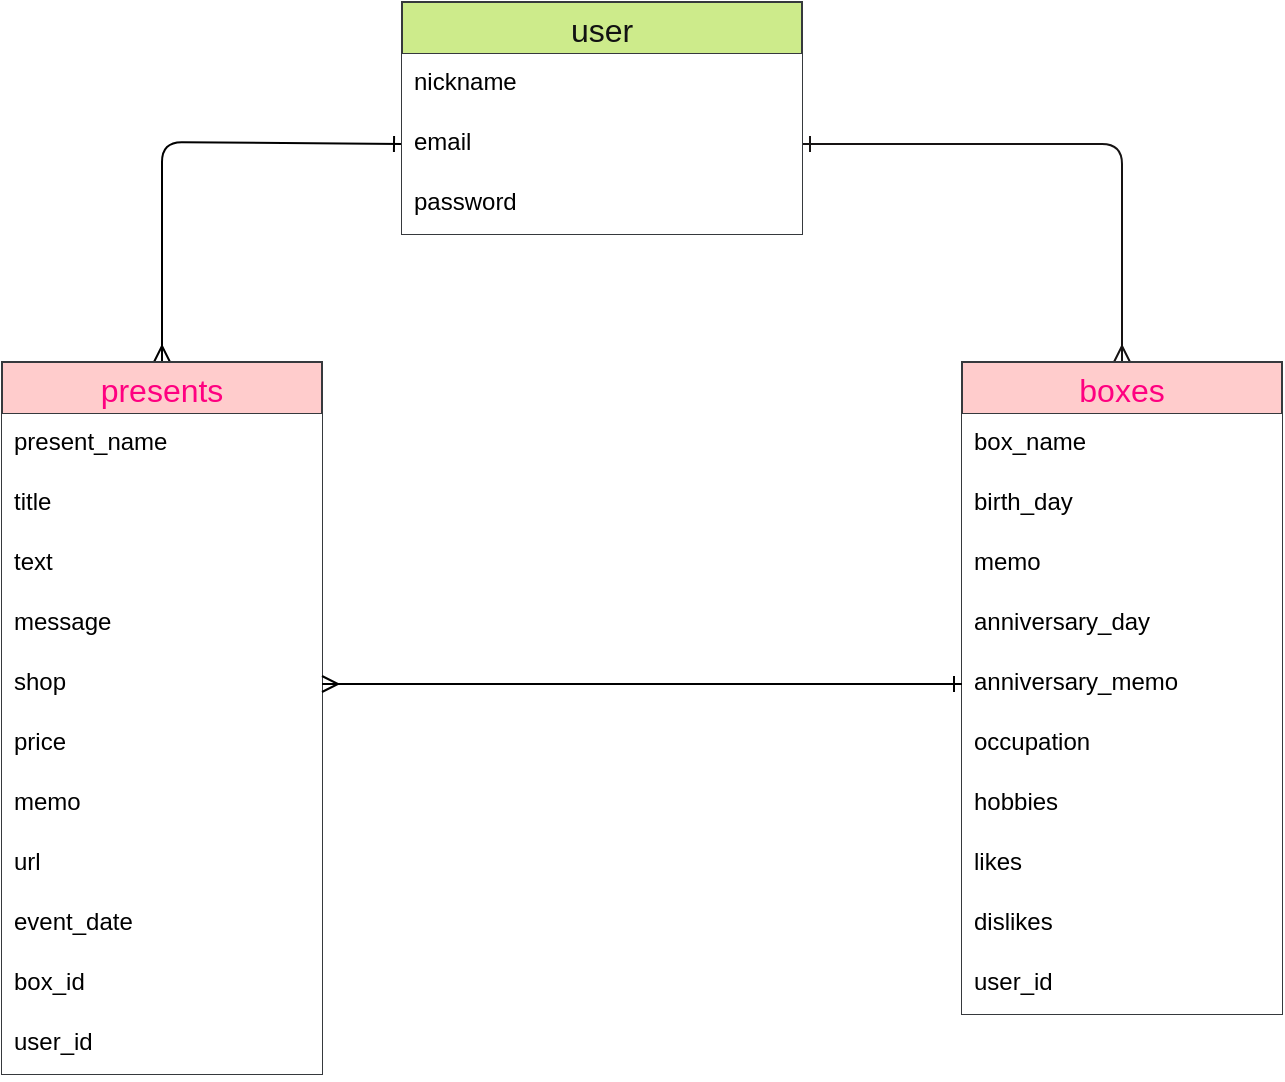 <mxfile>
    <diagram id="ubILFl2GkyTlnsLRJ46Y" name="ページ1">
        <mxGraphModel dx="630" dy="647" grid="0" gridSize="10" guides="1" tooltips="1" connect="1" arrows="1" fold="1" page="1" pageScale="1" pageWidth="827" pageHeight="1169" background="#ffffff" math="0" shadow="0">
            <root>
                <mxCell id="0"/>
                <mxCell id="1" parent="0"/>
                <mxCell id="48" style="edgeStyle=none;html=1;exitX=0.5;exitY=0;exitDx=0;exitDy=0;entryX=0;entryY=0.5;entryDx=0;entryDy=0;fontSize=16;fontColor=#030303;startArrow=ERmany;startFill=0;endArrow=ERone;endFill=0;strokeColor=#000000;" parent="1" source="6" target="36" edge="1">
                    <mxGeometry relative="1" as="geometry">
                        <Array as="points">
                            <mxPoint x="174" y="200"/>
                        </Array>
                    </mxGeometry>
                </mxCell>
                <mxCell id="6" value="presents" style="swimlane;fontStyle=0;childLayout=stackLayout;horizontal=1;startSize=26;horizontalStack=0;resizeParent=1;resizeParentMax=0;resizeLast=0;collapsible=1;marginBottom=0;align=center;fontSize=16;labelBorderColor=none;fillColor=#ffcccc;strokeColor=#36393d;rounded=0;labelBackgroundColor=none;fontColor=#FF0080;strokeWidth=1;" parent="1" vertex="1">
                    <mxGeometry x="94" y="310" width="160" height="356" as="geometry"/>
                </mxCell>
                <mxCell id="7" value="present_name" style="text;strokeColor=none;fillColor=#FFFFFF;spacingLeft=4;spacingRight=4;overflow=hidden;rotatable=0;points=[[0,0.5],[1,0.5]];portConstraint=eastwest;fontSize=12;labelBackgroundColor=none;fontColor=#000000;" parent="6" vertex="1">
                    <mxGeometry y="26" width="160" height="30" as="geometry"/>
                </mxCell>
                <mxCell id="15" value="title" style="text;strokeColor=none;fillColor=#FFFFFF;spacingLeft=4;spacingRight=4;overflow=hidden;rotatable=0;points=[[0,0.5],[1,0.5]];portConstraint=eastwest;fontSize=12;fontColor=#000000;labelBackgroundColor=none;" parent="6" vertex="1">
                    <mxGeometry y="56" width="160" height="30" as="geometry"/>
                </mxCell>
                <mxCell id="14" value="text" style="text;strokeColor=none;fillColor=#FFFFFF;spacingLeft=4;spacingRight=4;overflow=hidden;rotatable=0;points=[[0,0.5],[1,0.5]];portConstraint=eastwest;fontSize=12;fontColor=#000000;labelBackgroundColor=none;" parent="6" vertex="1">
                    <mxGeometry y="86" width="160" height="30" as="geometry"/>
                </mxCell>
                <mxCell id="13" value="message" style="text;strokeColor=none;fillColor=#FFFFFF;spacingLeft=4;spacingRight=4;overflow=hidden;rotatable=0;points=[[0,0.5],[1,0.5]];portConstraint=eastwest;fontSize=12;fontColor=#000000;labelBackgroundColor=none;" parent="6" vertex="1">
                    <mxGeometry y="116" width="160" height="30" as="geometry"/>
                </mxCell>
                <mxCell id="12" value="shop" style="text;strokeColor=none;fillColor=#FFFFFF;spacingLeft=4;spacingRight=4;overflow=hidden;rotatable=0;points=[[0,0.5],[1,0.5]];portConstraint=eastwest;fontSize=12;fontColor=#000000;labelBackgroundColor=none;" parent="6" vertex="1">
                    <mxGeometry y="146" width="160" height="30" as="geometry"/>
                </mxCell>
                <mxCell id="11" value="price" style="text;strokeColor=none;fillColor=#FFFFFF;spacingLeft=4;spacingRight=4;overflow=hidden;rotatable=0;points=[[0,0.5],[1,0.5]];portConstraint=eastwest;fontSize=12;fontColor=#000000;labelBackgroundColor=none;" parent="6" vertex="1">
                    <mxGeometry y="176" width="160" height="30" as="geometry"/>
                </mxCell>
                <mxCell id="10" value="memo" style="text;strokeColor=none;fillColor=#FFFFFF;spacingLeft=4;spacingRight=4;overflow=hidden;rotatable=0;points=[[0,0.5],[1,0.5]];portConstraint=eastwest;fontSize=12;fontColor=#000000;labelBackgroundColor=none;" parent="6" vertex="1">
                    <mxGeometry y="206" width="160" height="30" as="geometry"/>
                </mxCell>
                <mxCell id="18" value="url" style="text;strokeColor=none;fillColor=#FFFFFF;spacingLeft=4;spacingRight=4;overflow=hidden;rotatable=0;points=[[0,0.5],[1,0.5]];portConstraint=eastwest;fontSize=12;fontColor=#000000;labelBackgroundColor=none;" parent="6" vertex="1">
                    <mxGeometry y="236" width="160" height="30" as="geometry"/>
                </mxCell>
                <mxCell id="17" value="event_date" style="text;strokeColor=none;fillColor=#FFFFFF;spacingLeft=4;spacingRight=4;overflow=hidden;rotatable=0;points=[[0,0.5],[1,0.5]];portConstraint=eastwest;fontSize=12;fontColor=#000000;labelBackgroundColor=none;" parent="6" vertex="1">
                    <mxGeometry y="266" width="160" height="30" as="geometry"/>
                </mxCell>
                <mxCell id="31" value="box_id" style="text;strokeColor=none;fillColor=#FFFFFF;spacingLeft=4;spacingRight=4;overflow=hidden;rotatable=0;points=[[0,0.5],[1,0.5]];portConstraint=eastwest;fontSize=12;fontColor=#000000;labelBackgroundColor=none;" parent="6" vertex="1">
                    <mxGeometry y="296" width="160" height="30" as="geometry"/>
                </mxCell>
                <mxCell id="33" value="user_id" style="text;strokeColor=none;fillColor=#FFFFFF;spacingLeft=4;spacingRight=4;overflow=hidden;rotatable=0;points=[[0,0.5],[1,0.5]];portConstraint=eastwest;fontSize=12;fontColor=#000000;labelBackgroundColor=none;rounded=0;" parent="6" vertex="1">
                    <mxGeometry y="326" width="160" height="30" as="geometry"/>
                </mxCell>
                <mxCell id="47" style="edgeStyle=none;html=1;exitX=0.5;exitY=0;exitDx=0;exitDy=0;fontSize=16;fontColor=#030303;startArrow=ERmany;startFill=0;endArrow=ERone;endFill=0;entryX=1;entryY=0.5;entryDx=0;entryDy=0;strokeColor=#161313;" parent="1" source="19" target="36" edge="1">
                    <mxGeometry relative="1" as="geometry">
                        <mxPoint x="584" y="190" as="targetPoint"/>
                        <Array as="points">
                            <mxPoint x="654" y="201"/>
                        </Array>
                    </mxGeometry>
                </mxCell>
                <mxCell id="19" value="boxes" style="swimlane;fontStyle=0;childLayout=stackLayout;horizontal=1;startSize=26;horizontalStack=0;resizeParent=1;resizeParentMax=0;resizeLast=0;collapsible=1;marginBottom=0;align=center;fontSize=16;labelBorderColor=none;fillColor=#ffcccc;strokeColor=#36393d;rounded=0;labelBackgroundColor=none;fontColor=#FF0080;" parent="1" vertex="1">
                    <mxGeometry x="574" y="310" width="160" height="326" as="geometry"/>
                </mxCell>
                <mxCell id="21" value="box_name" style="text;strokeColor=none;fillColor=#FFFFFF;spacingLeft=4;spacingRight=4;overflow=hidden;rotatable=0;points=[[0,0.5],[1,0.5]];portConstraint=eastwest;fontSize=12;fontColor=#000000;" parent="19" vertex="1">
                    <mxGeometry y="26" width="160" height="30" as="geometry"/>
                </mxCell>
                <mxCell id="22" value="birth_day" style="text;strokeColor=none;fillColor=#FFFFFF;spacingLeft=4;spacingRight=4;overflow=hidden;rotatable=0;points=[[0,0.5],[1,0.5]];portConstraint=eastwest;fontSize=12;fontColor=#000000;" parent="19" vertex="1">
                    <mxGeometry y="56" width="160" height="30" as="geometry"/>
                </mxCell>
                <mxCell id="23" value="memo" style="text;strokeColor=none;fillColor=#FFFFFF;spacingLeft=4;spacingRight=4;overflow=hidden;rotatable=0;points=[[0,0.5],[1,0.5]];portConstraint=eastwest;fontSize=12;fontColor=#000000;" parent="19" vertex="1">
                    <mxGeometry y="86" width="160" height="30" as="geometry"/>
                </mxCell>
                <mxCell id="24" value="anniversary_day" style="text;strokeColor=none;fillColor=#FFFFFF;spacingLeft=4;spacingRight=4;overflow=hidden;rotatable=0;points=[[0,0.5],[1,0.5]];portConstraint=eastwest;fontSize=12;fontColor=#000000;" parent="19" vertex="1">
                    <mxGeometry y="116" width="160" height="30" as="geometry"/>
                </mxCell>
                <mxCell id="25" value="anniversary_memo" style="text;strokeColor=none;fillColor=#FFFFFF;spacingLeft=4;spacingRight=4;overflow=hidden;rotatable=0;points=[[0,0.5],[1,0.5]];portConstraint=eastwest;fontSize=12;fontColor=#000000;" parent="19" vertex="1">
                    <mxGeometry y="146" width="160" height="30" as="geometry"/>
                </mxCell>
                <mxCell id="26" value="occupation" style="text;strokeColor=none;fillColor=#FFFFFF;spacingLeft=4;spacingRight=4;overflow=hidden;rotatable=0;points=[[0,0.5],[1,0.5]];portConstraint=eastwest;fontSize=12;fontColor=#000000;" parent="19" vertex="1">
                    <mxGeometry y="176" width="160" height="30" as="geometry"/>
                </mxCell>
                <mxCell id="27" value="hobbies" style="text;strokeColor=none;fillColor=#FFFFFF;spacingLeft=4;spacingRight=4;overflow=hidden;rotatable=0;points=[[0,0.5],[1,0.5]];portConstraint=eastwest;fontSize=12;fontColor=#000000;" parent="19" vertex="1">
                    <mxGeometry y="206" width="160" height="30" as="geometry"/>
                </mxCell>
                <mxCell id="28" value="likes" style="text;strokeColor=none;fillColor=#FFFFFF;spacingLeft=4;spacingRight=4;overflow=hidden;rotatable=0;points=[[0,0.5],[1,0.5]];portConstraint=eastwest;fontSize=12;fontColor=#000000;" parent="19" vertex="1">
                    <mxGeometry y="236" width="160" height="30" as="geometry"/>
                </mxCell>
                <mxCell id="30" value="dislikes" style="text;strokeColor=none;fillColor=#FFFFFF;spacingLeft=4;spacingRight=4;overflow=hidden;rotatable=0;points=[[0,0.5],[1,0.5]];portConstraint=eastwest;fontSize=12;fontColor=#000000;" parent="19" vertex="1">
                    <mxGeometry y="266" width="160" height="30" as="geometry"/>
                </mxCell>
                <mxCell id="32" value="user_id" style="text;strokeColor=none;fillColor=#FFFFFF;spacingLeft=4;spacingRight=4;overflow=hidden;rotatable=0;points=[[0,0.5],[1,0.5]];portConstraint=eastwest;fontSize=12;fontColor=#000000;" parent="19" vertex="1">
                    <mxGeometry y="296" width="160" height="30" as="geometry"/>
                </mxCell>
                <mxCell id="34" value="user" style="swimlane;fontStyle=0;childLayout=stackLayout;horizontal=1;startSize=26;horizontalStack=0;resizeParent=1;resizeParentMax=0;resizeLast=0;collapsible=1;marginBottom=0;align=center;fontSize=16;labelBorderColor=none;fillColor=#cdeb8b;strokeColor=#36393d;rounded=0;labelBackgroundColor=none;fontColor=#121212;" parent="1" vertex="1">
                    <mxGeometry x="294" y="130" width="200" height="116" as="geometry"/>
                </mxCell>
                <mxCell id="35" value="nickname" style="text;strokeColor=none;fillColor=#FFFFFF;spacingLeft=4;spacingRight=4;overflow=hidden;rotatable=0;points=[[0,0.5],[1,0.5]];portConstraint=eastwest;fontSize=12;labelBackgroundColor=none;fontColor=#000000;" parent="34" vertex="1">
                    <mxGeometry y="26" width="200" height="30" as="geometry"/>
                </mxCell>
                <mxCell id="36" value="email" style="text;strokeColor=none;fillColor=#FFFFFF;spacingLeft=4;spacingRight=4;overflow=hidden;rotatable=0;points=[[0,0.5],[1,0.5]];portConstraint=eastwest;fontSize=12;fontColor=#000000;" parent="34" vertex="1">
                    <mxGeometry y="56" width="200" height="30" as="geometry"/>
                </mxCell>
                <mxCell id="37" value="password" style="text;strokeColor=none;fillColor=#FFFFFF;spacingLeft=4;spacingRight=4;overflow=hidden;rotatable=0;points=[[0,0.5],[1,0.5]];portConstraint=eastwest;fontSize=12;fontColor=#000000;rounded=0;" parent="34" vertex="1">
                    <mxGeometry y="86" width="200" height="30" as="geometry"/>
                </mxCell>
                <mxCell id="46" style="edgeStyle=none;html=1;exitX=1;exitY=0.5;exitDx=0;exitDy=0;entryX=0;entryY=0.5;entryDx=0;entryDy=0;fontSize=16;fontColor=#030303;startArrow=ERmany;startFill=0;endArrow=ERone;endFill=0;strokeColor=#000000;" parent="1" source="12" target="25" edge="1">
                    <mxGeometry relative="1" as="geometry"/>
                </mxCell>
            </root>
        </mxGraphModel>
    </diagram>
</mxfile>